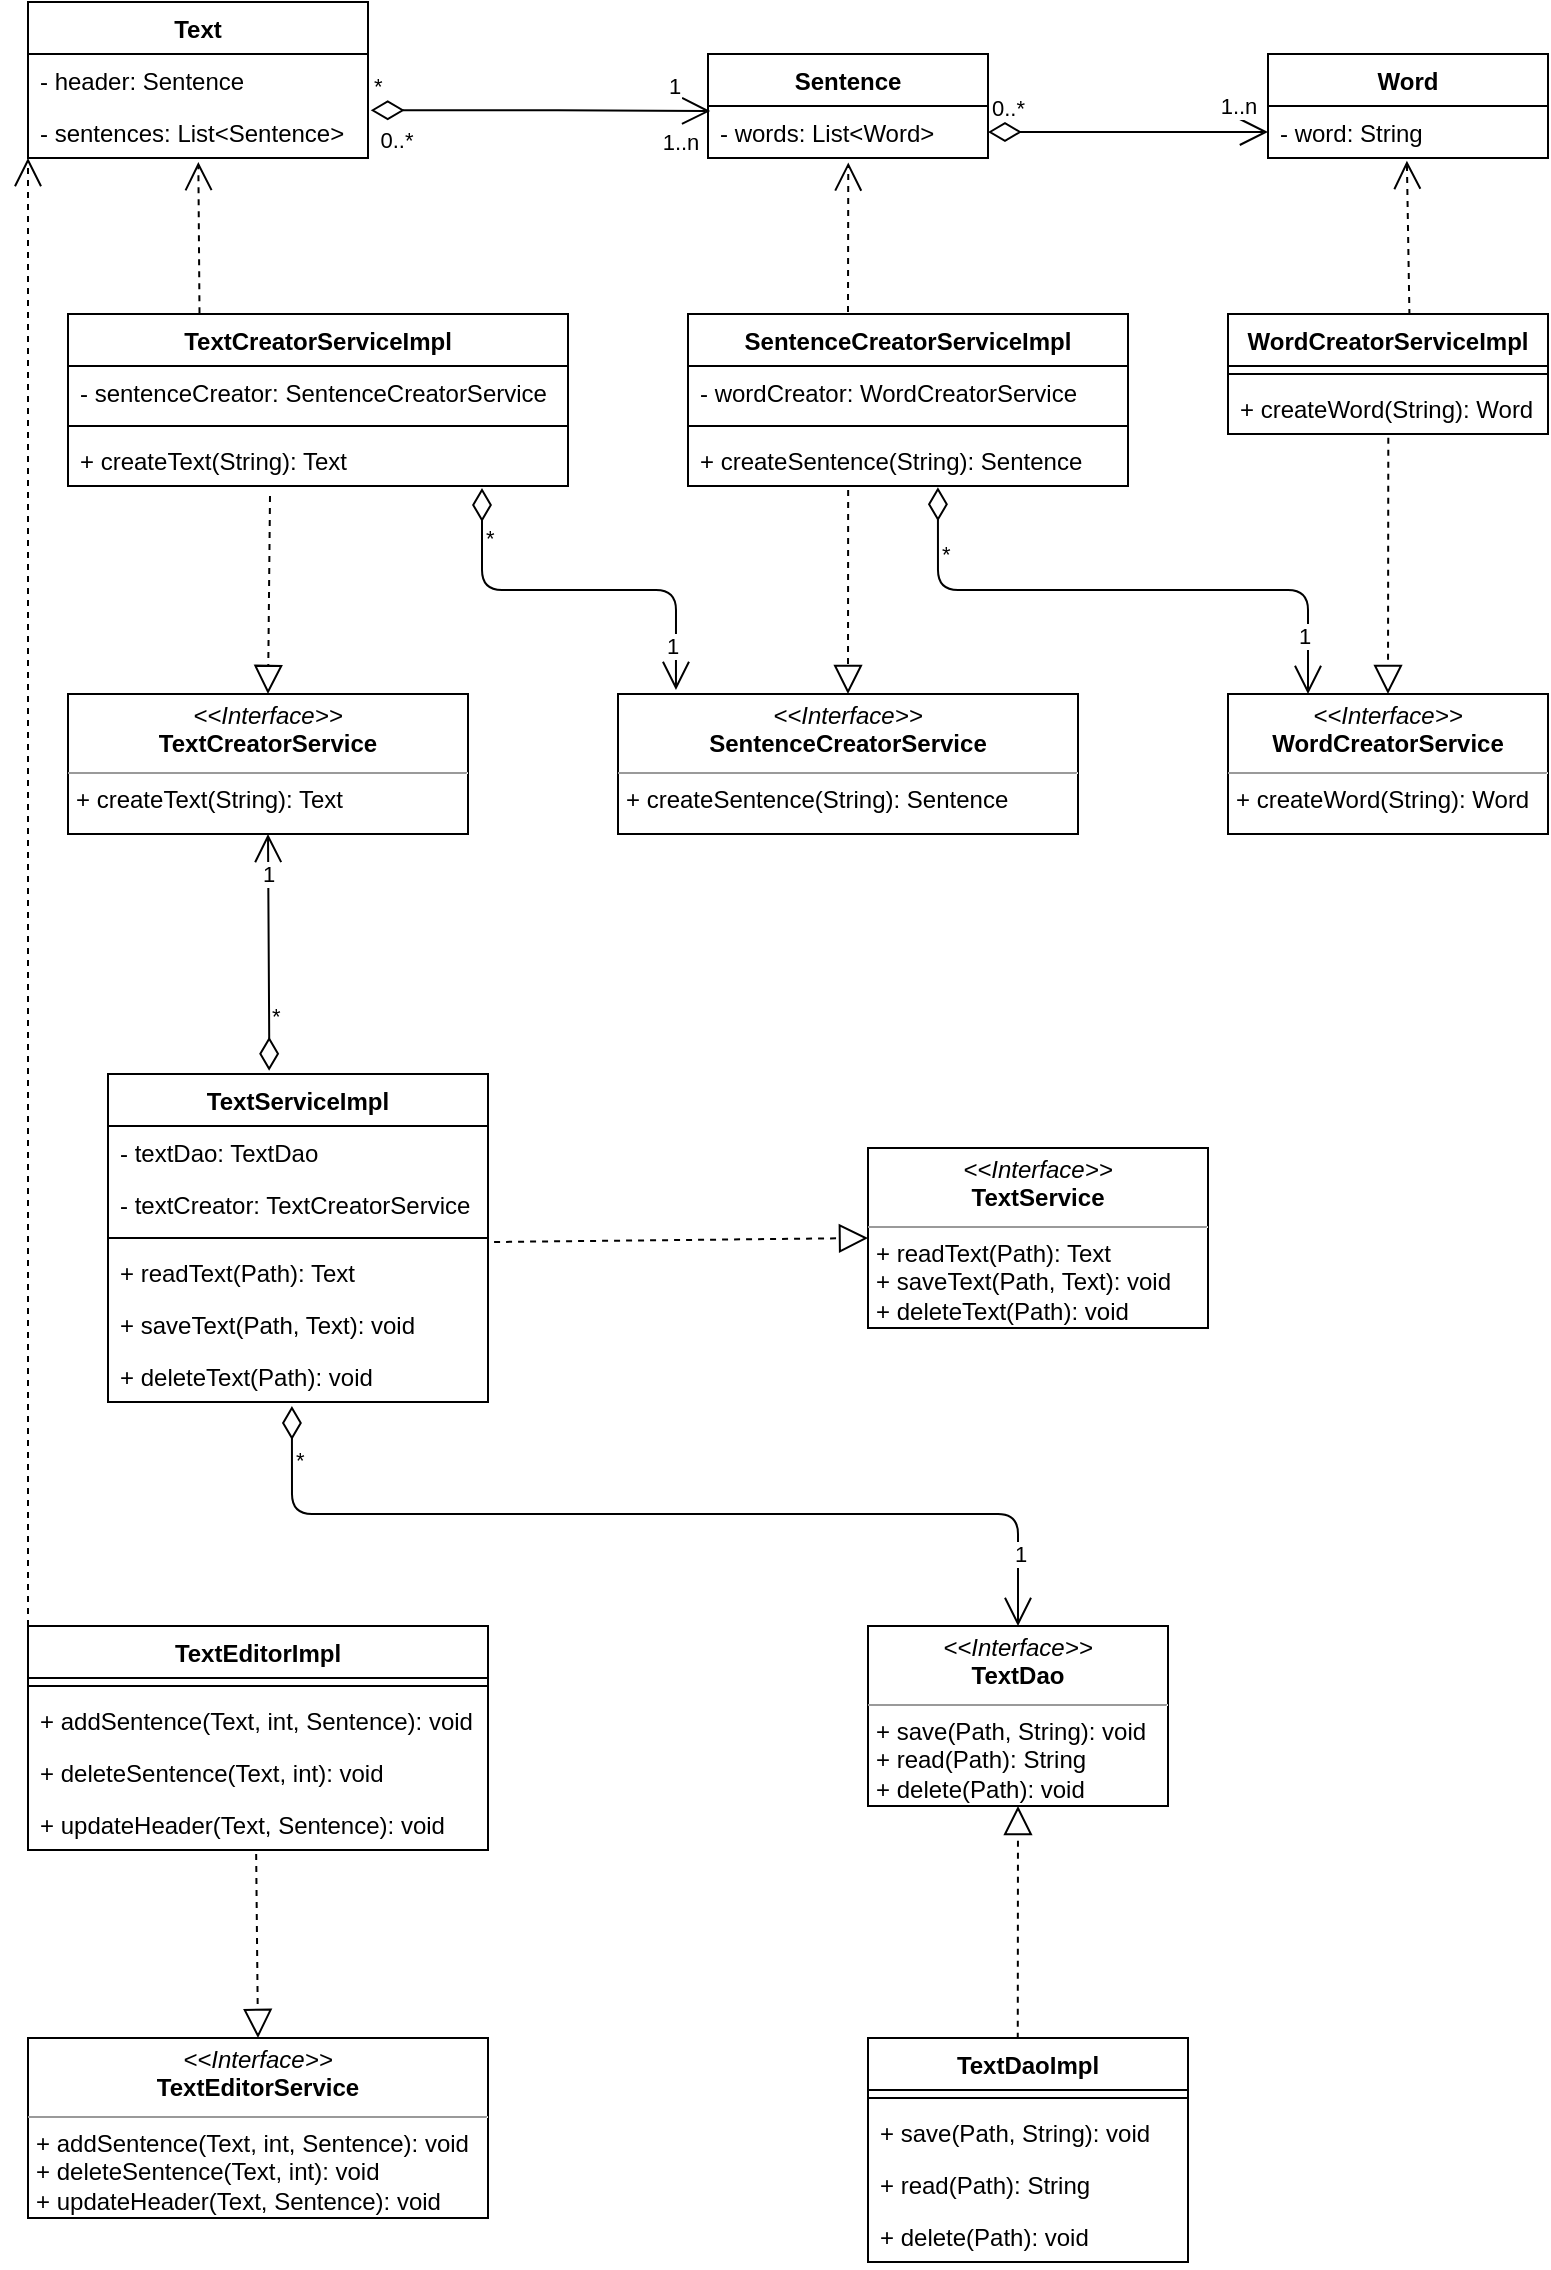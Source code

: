 <mxfile version="14.9.8" type="device"><diagram id="XmlYcc0T2OMLsXn3ClZS" name="Page-1"><mxGraphModel dx="1673" dy="896" grid="1" gridSize="10" guides="1" tooltips="1" connect="1" arrows="1" fold="1" page="1" pageScale="1" pageWidth="827" pageHeight="1169" math="0" shadow="0"><root><mxCell id="0"/><mxCell id="1" parent="0"/><mxCell id="2MzSr-ncCzevh5PWiBdQ-5" value="Word" style="swimlane;fontStyle=1;childLayout=stackLayout;horizontal=1;startSize=26;fillColor=none;horizontalStack=0;resizeParent=1;resizeParentMax=0;resizeLast=0;collapsible=1;marginBottom=0;" parent="1" vertex="1"><mxGeometry x="660" y="40" width="140" height="52" as="geometry"><mxRectangle x="630" y="110" width="60" height="26" as="alternateBounds"/></mxGeometry></mxCell><mxCell id="2MzSr-ncCzevh5PWiBdQ-6" value="- word: String" style="text;strokeColor=none;fillColor=none;align=left;verticalAlign=top;spacingLeft=4;spacingRight=4;overflow=hidden;rotatable=0;points=[[0,0.5],[1,0.5]];portConstraint=eastwest;" parent="2MzSr-ncCzevh5PWiBdQ-5" vertex="1"><mxGeometry y="26" width="140" height="26" as="geometry"/></mxCell><mxCell id="2MzSr-ncCzevh5PWiBdQ-13" value="Sentence" style="swimlane;fontStyle=1;childLayout=stackLayout;horizontal=1;startSize=26;horizontalStack=0;resizeParent=1;resizeParentMax=0;resizeLast=0;collapsible=1;marginBottom=0;fillColor=none;" parent="1" vertex="1"><mxGeometry x="380" y="40" width="140" height="52" as="geometry"/></mxCell><mxCell id="2MzSr-ncCzevh5PWiBdQ-14" value="- words: List&lt;Word&gt;" style="text;strokeColor=none;fillColor=none;align=left;verticalAlign=top;spacingLeft=4;spacingRight=4;overflow=hidden;rotatable=0;points=[[0,0.5],[1,0.5]];portConstraint=eastwest;" parent="2MzSr-ncCzevh5PWiBdQ-13" vertex="1"><mxGeometry y="26" width="140" height="26" as="geometry"/></mxCell><mxCell id="2MzSr-ncCzevh5PWiBdQ-19" value="0..*" style="endArrow=open;html=1;endSize=12;startArrow=diamondThin;startSize=14;startFill=0;edgeStyle=orthogonalEdgeStyle;align=left;verticalAlign=bottom;exitX=1;exitY=0.5;exitDx=0;exitDy=0;entryX=0;entryY=0.5;entryDx=0;entryDy=0;" parent="1" source="2MzSr-ncCzevh5PWiBdQ-14" target="2MzSr-ncCzevh5PWiBdQ-6" edge="1"><mxGeometry x="-1" y="3" relative="1" as="geometry"><mxPoint x="330" y="290" as="sourcePoint"/><mxPoint x="490" y="290" as="targetPoint"/></mxGeometry></mxCell><mxCell id="2MzSr-ncCzevh5PWiBdQ-22" value="1..n" style="edgeLabel;html=1;align=center;verticalAlign=middle;resizable=0;points=[];" parent="2MzSr-ncCzevh5PWiBdQ-19" vertex="1" connectable="0"><mxGeometry x="0.844" y="4" relative="1" as="geometry"><mxPoint x="-4" y="-9" as="offset"/></mxGeometry></mxCell><mxCell id="2MzSr-ncCzevh5PWiBdQ-24" value="Text" style="swimlane;fontStyle=1;childLayout=stackLayout;horizontal=1;startSize=26;fillColor=none;horizontalStack=0;resizeParent=1;resizeParentMax=0;resizeLast=0;collapsible=1;marginBottom=0;direction=east;" parent="1" vertex="1"><mxGeometry x="40" y="14" width="170" height="78" as="geometry"/></mxCell><mxCell id="2MzSr-ncCzevh5PWiBdQ-26" value="- header: Sentence" style="text;strokeColor=none;fillColor=none;align=left;verticalAlign=top;spacingLeft=4;spacingRight=4;overflow=hidden;rotatable=0;points=[[0,0.5],[1,0.5]];portConstraint=eastwest;" parent="2MzSr-ncCzevh5PWiBdQ-24" vertex="1"><mxGeometry y="26" width="170" height="26" as="geometry"/></mxCell><mxCell id="2MzSr-ncCzevh5PWiBdQ-25" value="- sentences: List&lt;Sentence&gt;" style="text;strokeColor=none;fillColor=none;align=left;verticalAlign=top;spacingLeft=4;spacingRight=4;overflow=hidden;rotatable=0;points=[[0,0.5],[1,0.5]];portConstraint=eastwest;" parent="2MzSr-ncCzevh5PWiBdQ-24" vertex="1"><mxGeometry y="52" width="170" height="26" as="geometry"/></mxCell><mxCell id="2MzSr-ncCzevh5PWiBdQ-30" value="*" style="endArrow=open;html=1;endSize=12;startArrow=diamondThin;startSize=14;startFill=0;edgeStyle=orthogonalEdgeStyle;align=left;verticalAlign=bottom;entryX=0.008;entryY=0.098;entryDx=0;entryDy=0;exitX=1.008;exitY=1.082;exitDx=0;exitDy=0;exitPerimeter=0;entryPerimeter=0;" parent="1" source="2MzSr-ncCzevh5PWiBdQ-26" target="2MzSr-ncCzevh5PWiBdQ-14" edge="1"><mxGeometry x="-1" y="3" relative="1" as="geometry"><mxPoint x="250" y="120" as="sourcePoint"/><mxPoint x="370" y="135.66" as="targetPoint"/><Array as="points"/></mxGeometry></mxCell><mxCell id="PJV2fAXjZqgvnA70we2X-1" value="1" style="edgeLabel;html=1;align=center;verticalAlign=middle;resizable=0;points=[];" parent="2MzSr-ncCzevh5PWiBdQ-30" vertex="1" connectable="0"><mxGeometry x="0.787" y="4" relative="1" as="geometry"><mxPoint y="-9" as="offset"/></mxGeometry></mxCell><mxCell id="PJV2fAXjZqgvnA70we2X-6" value="0..*" style="edgeLabel;html=1;align=center;verticalAlign=middle;resizable=0;points=[];" parent="2MzSr-ncCzevh5PWiBdQ-30" vertex="1" connectable="0"><mxGeometry x="-0.856" y="-2" relative="1" as="geometry"><mxPoint y="13" as="offset"/></mxGeometry></mxCell><mxCell id="PJV2fAXjZqgvnA70we2X-7" value="1..n" style="edgeLabel;html=1;align=center;verticalAlign=middle;resizable=0;points=[];" parent="2MzSr-ncCzevh5PWiBdQ-30" vertex="1" connectable="0"><mxGeometry x="0.822" y="-7" relative="1" as="geometry"><mxPoint y="8" as="offset"/></mxGeometry></mxCell><mxCell id="PJV2fAXjZqgvnA70we2X-22" value="&lt;p style=&quot;margin: 0px ; margin-top: 4px ; text-align: center&quot;&gt;&lt;i&gt;&amp;lt;&amp;lt;Interface&amp;gt;&amp;gt;&lt;/i&gt;&lt;br&gt;&lt;b&gt;TextService&lt;/b&gt;&lt;/p&gt;&lt;hr size=&quot;1&quot;&gt;&lt;p style=&quot;margin: 0px ; margin-left: 4px&quot;&gt;+ readText(Path): Text&lt;br&gt;+ saveText(Path, Text): void&lt;/p&gt;&lt;p style=&quot;margin: 0px ; margin-left: 4px&quot;&gt;+ deleteText(Path): void&lt;/p&gt;" style="verticalAlign=top;align=left;overflow=fill;fontSize=12;fontFamily=Helvetica;html=1;" parent="1" vertex="1"><mxGeometry x="460" y="587" width="170" height="90" as="geometry"/></mxCell><mxCell id="PJV2fAXjZqgvnA70we2X-24" value="&lt;p style=&quot;margin: 0px ; margin-top: 4px ; text-align: center&quot;&gt;&lt;i&gt;&amp;lt;&amp;lt;Interface&amp;gt;&amp;gt;&lt;/i&gt;&lt;br&gt;&lt;b&gt;TextEditorService&lt;/b&gt;&lt;/p&gt;&lt;hr size=&quot;1&quot;&gt;&lt;p style=&quot;margin: 0px ; margin-left: 4px&quot;&gt;&lt;span&gt;+&amp;nbsp;&lt;/span&gt;addSentence&lt;span&gt;(Text, int, Sentence): void&lt;/span&gt;&lt;/p&gt;&lt;p style=&quot;margin: 0px ; margin-left: 4px&quot;&gt;+ deleteSentence(Text, int): void&lt;/p&gt;&lt;p style=&quot;margin: 0px ; margin-left: 4px&quot;&gt;+ updateHeader(Text, Sentence): void&lt;/p&gt;" style="verticalAlign=top;align=left;overflow=fill;fontSize=12;fontFamily=Helvetica;html=1;" parent="1" vertex="1"><mxGeometry x="40" y="1032" width="230" height="90" as="geometry"/></mxCell><mxCell id="PJV2fAXjZqgvnA70we2X-26" value="&lt;p style=&quot;margin: 0px ; margin-top: 4px ; text-align: center&quot;&gt;&lt;i&gt;&amp;lt;&amp;lt;Interface&amp;gt;&amp;gt;&lt;/i&gt;&lt;br&gt;&lt;b&gt;TextCreatorService&lt;/b&gt;&lt;/p&gt;&lt;hr size=&quot;1&quot;&gt;&lt;p style=&quot;margin: 0px ; margin-left: 4px&quot;&gt;+ createText(String): Text&lt;/p&gt;" style="verticalAlign=top;align=left;overflow=fill;fontSize=12;fontFamily=Helvetica;html=1;" parent="1" vertex="1"><mxGeometry x="60" y="360" width="200" height="70" as="geometry"/></mxCell><mxCell id="PJV2fAXjZqgvnA70we2X-27" value="&lt;p style=&quot;margin: 0px ; margin-top: 4px ; text-align: center&quot;&gt;&lt;i&gt;&amp;lt;&amp;lt;Interface&amp;gt;&amp;gt;&lt;/i&gt;&lt;br&gt;&lt;b&gt;WordCreatorService&lt;/b&gt;&lt;/p&gt;&lt;hr size=&quot;1&quot;&gt;&lt;p style=&quot;margin: 0px ; margin-left: 4px&quot;&gt;+ createWord(String): Word&lt;/p&gt;" style="verticalAlign=top;align=left;overflow=fill;fontSize=12;fontFamily=Helvetica;html=1;" parent="1" vertex="1"><mxGeometry x="640" y="360" width="160" height="70" as="geometry"/></mxCell><mxCell id="PJV2fAXjZqgvnA70we2X-28" value="&lt;p style=&quot;margin: 0px ; margin-top: 4px ; text-align: center&quot;&gt;&lt;i&gt;&amp;lt;&amp;lt;Interface&amp;gt;&amp;gt;&lt;/i&gt;&lt;br&gt;&lt;b&gt;SentenceCreatorService&lt;/b&gt;&lt;/p&gt;&lt;hr size=&quot;1&quot;&gt;&lt;p style=&quot;margin: 0px ; margin-left: 4px&quot;&gt;+ createSentence(String): Sentence&lt;/p&gt;" style="verticalAlign=top;align=left;overflow=fill;fontSize=12;fontFamily=Helvetica;html=1;" parent="1" vertex="1"><mxGeometry x="335" y="360" width="230" height="70" as="geometry"/></mxCell><mxCell id="PJV2fAXjZqgvnA70we2X-29" value="&lt;p style=&quot;margin: 0px ; margin-top: 4px ; text-align: center&quot;&gt;&lt;i&gt;&amp;lt;&amp;lt;Interface&amp;gt;&amp;gt;&lt;/i&gt;&lt;br&gt;&lt;b&gt;TextDao&lt;/b&gt;&lt;/p&gt;&lt;hr size=&quot;1&quot;&gt;&lt;p style=&quot;margin: 0px ; margin-left: 4px&quot;&gt;+ save(Path, String): void&lt;/p&gt;&lt;p style=&quot;margin: 0px ; margin-left: 4px&quot;&gt;+ read(Path): String&lt;/p&gt;&lt;p style=&quot;margin: 0px ; margin-left: 4px&quot;&gt;+ delete(Path): void&lt;/p&gt;" style="verticalAlign=top;align=left;overflow=fill;fontSize=12;fontFamily=Helvetica;html=1;" parent="1" vertex="1"><mxGeometry x="460" y="826" width="150" height="90" as="geometry"/></mxCell><mxCell id="PJV2fAXjZqgvnA70we2X-31" value="TextServiceImpl" style="swimlane;fontStyle=1;align=center;verticalAlign=top;childLayout=stackLayout;horizontal=1;startSize=26;horizontalStack=0;resizeParent=1;resizeParentMax=0;resizeLast=0;collapsible=1;marginBottom=0;" parent="1" vertex="1"><mxGeometry x="80" y="550" width="190" height="164" as="geometry"><mxRectangle x="65" y="290" width="120" height="26" as="alternateBounds"/></mxGeometry></mxCell><mxCell id="C5pTfk9kuovHdYmmVSfc-7" value="- textDao: TextDao" style="text;strokeColor=none;fillColor=none;align=left;verticalAlign=top;spacingLeft=4;spacingRight=4;overflow=hidden;rotatable=0;points=[[0,0.5],[1,0.5]];portConstraint=eastwest;" vertex="1" parent="PJV2fAXjZqgvnA70we2X-31"><mxGeometry y="26" width="190" height="26" as="geometry"/></mxCell><mxCell id="C5pTfk9kuovHdYmmVSfc-22" value="- textCreator: TextCreatorService" style="text;strokeColor=none;fillColor=none;align=left;verticalAlign=top;spacingLeft=4;spacingRight=4;overflow=hidden;rotatable=0;points=[[0,0.5],[1,0.5]];portConstraint=eastwest;" vertex="1" parent="PJV2fAXjZqgvnA70we2X-31"><mxGeometry y="52" width="190" height="26" as="geometry"/></mxCell><mxCell id="PJV2fAXjZqgvnA70we2X-33" value="" style="line;strokeWidth=1;fillColor=none;align=left;verticalAlign=middle;spacingTop=-1;spacingLeft=3;spacingRight=3;rotatable=0;labelPosition=right;points=[];portConstraint=eastwest;" parent="PJV2fAXjZqgvnA70we2X-31" vertex="1"><mxGeometry y="78" width="190" height="8" as="geometry"/></mxCell><mxCell id="PJV2fAXjZqgvnA70we2X-34" value="+ readText(Path): Text" style="text;strokeColor=none;fillColor=none;align=left;verticalAlign=top;spacingLeft=4;spacingRight=4;overflow=hidden;rotatable=0;points=[[0,0.5],[1,0.5]];portConstraint=eastwest;" parent="PJV2fAXjZqgvnA70we2X-31" vertex="1"><mxGeometry y="86" width="190" height="26" as="geometry"/></mxCell><mxCell id="PJV2fAXjZqgvnA70we2X-38" value="+ saveText(Path, Text): void" style="text;strokeColor=none;fillColor=none;align=left;verticalAlign=top;spacingLeft=4;spacingRight=4;overflow=hidden;rotatable=0;points=[[0,0.5],[1,0.5]];portConstraint=eastwest;" parent="PJV2fAXjZqgvnA70we2X-31" vertex="1"><mxGeometry y="112" width="190" height="26" as="geometry"/></mxCell><mxCell id="PJV2fAXjZqgvnA70we2X-43" value="+ deleteText(Path): void" style="text;strokeColor=none;fillColor=none;align=left;verticalAlign=top;spacingLeft=4;spacingRight=4;overflow=hidden;rotatable=0;points=[[0,0.5],[1,0.5]];portConstraint=eastwest;" parent="PJV2fAXjZqgvnA70we2X-31" vertex="1"><mxGeometry y="138" width="190" height="26" as="geometry"/></mxCell><mxCell id="PJV2fAXjZqgvnA70we2X-37" value="" style="endArrow=block;dashed=1;endFill=0;endSize=12;html=1;exitX=1.016;exitY=1.231;exitDx=0;exitDy=0;entryX=0;entryY=0.5;entryDx=0;entryDy=0;exitPerimeter=0;" parent="1" source="C5pTfk9kuovHdYmmVSfc-22" target="PJV2fAXjZqgvnA70we2X-22" edge="1"><mxGeometry width="160" relative="1" as="geometry"><mxPoint x="290" y="270" as="sourcePoint"/><mxPoint x="450" y="270" as="targetPoint"/></mxGeometry></mxCell><mxCell id="PJV2fAXjZqgvnA70we2X-45" value="TextEditorImpl" style="swimlane;fontStyle=1;align=center;verticalAlign=top;childLayout=stackLayout;horizontal=1;startSize=26;horizontalStack=0;resizeParent=1;resizeParentMax=0;resizeLast=0;collapsible=1;marginBottom=0;" parent="1" vertex="1"><mxGeometry x="40" y="826" width="230" height="112" as="geometry"><mxRectangle x="65" y="290" width="120" height="26" as="alternateBounds"/></mxGeometry></mxCell><mxCell id="PJV2fAXjZqgvnA70we2X-46" value="" style="line;strokeWidth=1;fillColor=none;align=left;verticalAlign=middle;spacingTop=-1;spacingLeft=3;spacingRight=3;rotatable=0;labelPosition=right;points=[];portConstraint=eastwest;" parent="PJV2fAXjZqgvnA70we2X-45" vertex="1"><mxGeometry y="26" width="230" height="8" as="geometry"/></mxCell><mxCell id="PJV2fAXjZqgvnA70we2X-47" value="+ addSentence(Text, int, Sentence): void" style="text;strokeColor=none;fillColor=none;align=left;verticalAlign=top;spacingLeft=4;spacingRight=4;overflow=hidden;rotatable=0;points=[[0,0.5],[1,0.5]];portConstraint=eastwest;" parent="PJV2fAXjZqgvnA70we2X-45" vertex="1"><mxGeometry y="34" width="230" height="26" as="geometry"/></mxCell><mxCell id="PJV2fAXjZqgvnA70we2X-48" value="+ deleteSentence(Text, int): void" style="text;strokeColor=none;fillColor=none;align=left;verticalAlign=top;spacingLeft=4;spacingRight=4;overflow=hidden;rotatable=0;points=[[0,0.5],[1,0.5]];portConstraint=eastwest;" parent="PJV2fAXjZqgvnA70we2X-45" vertex="1"><mxGeometry y="60" width="230" height="26" as="geometry"/></mxCell><mxCell id="PJV2fAXjZqgvnA70we2X-49" value="+ updateHeader(Text, Sentence): void" style="text;strokeColor=none;fillColor=none;align=left;verticalAlign=top;spacingLeft=4;spacingRight=4;overflow=hidden;rotatable=0;points=[[0,0.5],[1,0.5]];portConstraint=eastwest;" parent="PJV2fAXjZqgvnA70we2X-45" vertex="1"><mxGeometry y="86" width="230" height="26" as="geometry"/></mxCell><mxCell id="PJV2fAXjZqgvnA70we2X-50" value="" style="endArrow=block;dashed=1;endFill=0;endSize=12;html=1;entryX=0.5;entryY=0;entryDx=0;entryDy=0;exitX=0.496;exitY=1.077;exitDx=0;exitDy=0;exitPerimeter=0;" parent="1" source="PJV2fAXjZqgvnA70we2X-49" target="PJV2fAXjZqgvnA70we2X-24" edge="1"><mxGeometry width="160" relative="1" as="geometry"><mxPoint x="540" y="140" as="sourcePoint"/><mxPoint x="340" y="250.0" as="targetPoint"/></mxGeometry></mxCell><mxCell id="PJV2fAXjZqgvnA70we2X-51" value="TextDaoImpl" style="swimlane;fontStyle=1;align=center;verticalAlign=top;childLayout=stackLayout;horizontal=1;startSize=26;horizontalStack=0;resizeParent=1;resizeParentMax=0;resizeLast=0;collapsible=1;marginBottom=0;" parent="1" vertex="1"><mxGeometry x="460" y="1032" width="160" height="112" as="geometry"><mxRectangle x="65" y="290" width="120" height="26" as="alternateBounds"/></mxGeometry></mxCell><mxCell id="PJV2fAXjZqgvnA70we2X-52" value="" style="line;strokeWidth=1;fillColor=none;align=left;verticalAlign=middle;spacingTop=-1;spacingLeft=3;spacingRight=3;rotatable=0;labelPosition=right;points=[];portConstraint=eastwest;" parent="PJV2fAXjZqgvnA70we2X-51" vertex="1"><mxGeometry y="26" width="160" height="8" as="geometry"/></mxCell><mxCell id="PJV2fAXjZqgvnA70we2X-53" value="+ save(Path, String): void" style="text;strokeColor=none;fillColor=none;align=left;verticalAlign=top;spacingLeft=4;spacingRight=4;overflow=hidden;rotatable=0;points=[[0,0.5],[1,0.5]];portConstraint=eastwest;" parent="PJV2fAXjZqgvnA70we2X-51" vertex="1"><mxGeometry y="34" width="160" height="26" as="geometry"/></mxCell><mxCell id="PJV2fAXjZqgvnA70we2X-54" value="+ read(Path): String" style="text;strokeColor=none;fillColor=none;align=left;verticalAlign=top;spacingLeft=4;spacingRight=4;overflow=hidden;rotatable=0;points=[[0,0.5],[1,0.5]];portConstraint=eastwest;" parent="PJV2fAXjZqgvnA70we2X-51" vertex="1"><mxGeometry y="60" width="160" height="26" as="geometry"/></mxCell><mxCell id="PJV2fAXjZqgvnA70we2X-55" value="+ delete(Path): void" style="text;strokeColor=none;fillColor=none;align=left;verticalAlign=top;spacingLeft=4;spacingRight=4;overflow=hidden;rotatable=0;points=[[0,0.5],[1,0.5]];portConstraint=eastwest;" parent="PJV2fAXjZqgvnA70we2X-51" vertex="1"><mxGeometry y="86" width="160" height="26" as="geometry"/></mxCell><mxCell id="PJV2fAXjZqgvnA70we2X-56" value="" style="endArrow=block;dashed=1;endFill=0;endSize=12;html=1;entryX=0.5;entryY=1;entryDx=0;entryDy=0;exitX=0.468;exitY=0.003;exitDx=0;exitDy=0;exitPerimeter=0;" parent="1" source="PJV2fAXjZqgvnA70we2X-51" target="PJV2fAXjZqgvnA70we2X-29" edge="1"><mxGeometry width="160" relative="1" as="geometry"><mxPoint x="535" y="1030" as="sourcePoint"/><mxPoint x="240" y="430.0" as="targetPoint"/></mxGeometry></mxCell><mxCell id="PJV2fAXjZqgvnA70we2X-57" value="WordCreatorServiceImpl" style="swimlane;fontStyle=1;align=center;verticalAlign=top;childLayout=stackLayout;horizontal=1;startSize=26;horizontalStack=0;resizeParent=1;resizeParentMax=0;resizeLast=0;collapsible=1;marginBottom=0;" parent="1" vertex="1"><mxGeometry x="640" y="170" width="160" height="60" as="geometry"><mxRectangle x="65" y="290" width="120" height="26" as="alternateBounds"/></mxGeometry></mxCell><mxCell id="PJV2fAXjZqgvnA70we2X-58" value="" style="line;strokeWidth=1;fillColor=none;align=left;verticalAlign=middle;spacingTop=-1;spacingLeft=3;spacingRight=3;rotatable=0;labelPosition=right;points=[];portConstraint=eastwest;" parent="PJV2fAXjZqgvnA70we2X-57" vertex="1"><mxGeometry y="26" width="160" height="8" as="geometry"/></mxCell><mxCell id="PJV2fAXjZqgvnA70we2X-59" value="+ createWord(String): Word" style="text;strokeColor=none;fillColor=none;align=left;verticalAlign=top;spacingLeft=4;spacingRight=4;overflow=hidden;rotatable=0;points=[[0,0.5],[1,0.5]];portConstraint=eastwest;" parent="PJV2fAXjZqgvnA70we2X-57" vertex="1"><mxGeometry y="34" width="160" height="26" as="geometry"/></mxCell><mxCell id="PJV2fAXjZqgvnA70we2X-62" value="TextCreatorServiceImpl" style="swimlane;fontStyle=1;align=center;verticalAlign=top;childLayout=stackLayout;horizontal=1;startSize=26;horizontalStack=0;resizeParent=1;resizeParentMax=0;resizeLast=0;collapsible=1;marginBottom=0;" parent="1" vertex="1"><mxGeometry x="60" y="170" width="250" height="86" as="geometry"><mxRectangle x="65" y="290" width="120" height="26" as="alternateBounds"/></mxGeometry></mxCell><mxCell id="C5pTfk9kuovHdYmmVSfc-16" value="- sentenceCreator: SentenceCreatorService&#10; " style="text;strokeColor=none;fillColor=none;align=left;verticalAlign=top;spacingLeft=4;spacingRight=4;overflow=hidden;rotatable=0;points=[[0,0.5],[1,0.5]];portConstraint=eastwest;" vertex="1" parent="PJV2fAXjZqgvnA70we2X-62"><mxGeometry y="26" width="250" height="26" as="geometry"/></mxCell><mxCell id="PJV2fAXjZqgvnA70we2X-63" value="" style="line;strokeWidth=1;fillColor=none;align=left;verticalAlign=middle;spacingTop=-1;spacingLeft=3;spacingRight=3;rotatable=0;labelPosition=right;points=[];portConstraint=eastwest;" parent="PJV2fAXjZqgvnA70we2X-62" vertex="1"><mxGeometry y="52" width="250" height="8" as="geometry"/></mxCell><mxCell id="PJV2fAXjZqgvnA70we2X-64" value="+ createText(String): Text" style="text;strokeColor=none;fillColor=none;align=left;verticalAlign=top;spacingLeft=4;spacingRight=4;overflow=hidden;rotatable=0;points=[[0,0.5],[1,0.5]];portConstraint=eastwest;" parent="PJV2fAXjZqgvnA70we2X-62" vertex="1"><mxGeometry y="60" width="250" height="26" as="geometry"/></mxCell><mxCell id="PJV2fAXjZqgvnA70we2X-65" value="SentenceCreatorServiceImpl" style="swimlane;fontStyle=1;align=center;verticalAlign=top;childLayout=stackLayout;horizontal=1;startSize=26;horizontalStack=0;resizeParent=1;resizeParentMax=0;resizeLast=0;collapsible=1;marginBottom=0;" parent="1" vertex="1"><mxGeometry x="370" y="170" width="220" height="86" as="geometry"><mxRectangle x="65" y="290" width="120" height="26" as="alternateBounds"/></mxGeometry></mxCell><mxCell id="C5pTfk9kuovHdYmmVSfc-19" value="- wordCreator: WordCreatorService&#10; " style="text;strokeColor=none;fillColor=none;align=left;verticalAlign=top;spacingLeft=4;spacingRight=4;overflow=hidden;rotatable=0;points=[[0,0.5],[1,0.5]];portConstraint=eastwest;" vertex="1" parent="PJV2fAXjZqgvnA70we2X-65"><mxGeometry y="26" width="220" height="26" as="geometry"/></mxCell><mxCell id="PJV2fAXjZqgvnA70we2X-66" value="" style="line;strokeWidth=1;fillColor=none;align=left;verticalAlign=middle;spacingTop=-1;spacingLeft=3;spacingRight=3;rotatable=0;labelPosition=right;points=[];portConstraint=eastwest;" parent="PJV2fAXjZqgvnA70we2X-65" vertex="1"><mxGeometry y="52" width="220" height="8" as="geometry"/></mxCell><mxCell id="PJV2fAXjZqgvnA70we2X-67" value="+ createSentence(String): Sentence" style="text;strokeColor=none;fillColor=none;align=left;verticalAlign=top;spacingLeft=4;spacingRight=4;overflow=hidden;rotatable=0;points=[[0,0.5],[1,0.5]];portConstraint=eastwest;" parent="PJV2fAXjZqgvnA70we2X-65" vertex="1"><mxGeometry y="60" width="220" height="26" as="geometry"/></mxCell><mxCell id="PJV2fAXjZqgvnA70we2X-68" value="" style="endArrow=block;dashed=1;endFill=0;endSize=12;html=1;entryX=0.5;entryY=0;entryDx=0;entryDy=0;exitX=0.364;exitY=1.077;exitDx=0;exitDy=0;exitPerimeter=0;" parent="1" source="PJV2fAXjZqgvnA70we2X-67" target="PJV2fAXjZqgvnA70we2X-28" edge="1"><mxGeometry width="160" relative="1" as="geometry"><mxPoint x="340" y="710" as="sourcePoint"/><mxPoint x="250" y="533" as="targetPoint"/></mxGeometry></mxCell><mxCell id="PJV2fAXjZqgvnA70we2X-69" value="" style="endArrow=block;dashed=1;endFill=0;endSize=12;html=1;exitX=0.404;exitY=1.192;exitDx=0;exitDy=0;entryX=0.5;entryY=0;entryDx=0;entryDy=0;entryPerimeter=0;exitPerimeter=0;" parent="1" source="PJV2fAXjZqgvnA70we2X-64" target="PJV2fAXjZqgvnA70we2X-26" edge="1"><mxGeometry width="160" relative="1" as="geometry"><mxPoint x="525" y="780" as="sourcePoint"/><mxPoint x="550" y="730" as="targetPoint"/></mxGeometry></mxCell><mxCell id="PJV2fAXjZqgvnA70we2X-70" value="" style="endArrow=block;dashed=1;endFill=0;endSize=12;html=1;exitX=0.501;exitY=1.071;exitDx=0;exitDy=0;exitPerimeter=0;entryX=0.5;entryY=0;entryDx=0;entryDy=0;" parent="1" source="PJV2fAXjZqgvnA70we2X-59" target="PJV2fAXjZqgvnA70we2X-27" edge="1"><mxGeometry width="160" relative="1" as="geometry"><mxPoint x="240" y="860" as="sourcePoint"/><mxPoint x="750" y="320" as="targetPoint"/></mxGeometry></mxCell><mxCell id="PJV2fAXjZqgvnA70we2X-71" value="" style="endArrow=open;endSize=12;dashed=1;html=1;exitX=0;exitY=0;exitDx=0;exitDy=0;entryX=0;entryY=1;entryDx=0;entryDy=0;entryPerimeter=0;" parent="1" source="PJV2fAXjZqgvnA70we2X-45" target="2MzSr-ncCzevh5PWiBdQ-25" edge="1"><mxGeometry width="160" relative="1" as="geometry"><mxPoint x="300" y="100" as="sourcePoint"/><mxPoint x="460" y="100" as="targetPoint"/><Array as="points"><mxPoint x="40" y="720"/></Array></mxGeometry></mxCell><mxCell id="PJV2fAXjZqgvnA70we2X-73" value="" style="endArrow=open;endSize=12;dashed=1;html=1;exitX=0.263;exitY=-0.004;exitDx=0;exitDy=0;entryX=0.501;entryY=1.077;entryDx=0;entryDy=0;entryPerimeter=0;exitPerimeter=0;" parent="1" source="PJV2fAXjZqgvnA70we2X-62" target="2MzSr-ncCzevh5PWiBdQ-25" edge="1"><mxGeometry width="160" relative="1" as="geometry"><mxPoint x="300" y="870" as="sourcePoint"/><mxPoint x="400" y="640" as="targetPoint"/></mxGeometry></mxCell><mxCell id="PJV2fAXjZqgvnA70we2X-74" value="" style="endArrow=open;endSize=12;dashed=1;html=1;exitX=0.567;exitY=0.009;exitDx=0;exitDy=0;entryX=0.496;entryY=1.054;entryDx=0;entryDy=0;entryPerimeter=0;exitPerimeter=0;" parent="1" source="PJV2fAXjZqgvnA70we2X-57" target="2MzSr-ncCzevh5PWiBdQ-6" edge="1"><mxGeometry width="160" relative="1" as="geometry"><mxPoint x="524.91" y="874.134" as="sourcePoint"/><mxPoint x="100.0" y="130.002" as="targetPoint"/></mxGeometry></mxCell><mxCell id="PJV2fAXjZqgvnA70we2X-75" value="" style="endArrow=open;endSize=12;dashed=1;html=1;entryX=0.501;entryY=1.085;entryDx=0;entryDy=0;entryPerimeter=0;" parent="1" target="2MzSr-ncCzevh5PWiBdQ-14" edge="1"><mxGeometry width="160" relative="1" as="geometry"><mxPoint x="450" y="169" as="sourcePoint"/><mxPoint x="640.1" y="130.002" as="targetPoint"/></mxGeometry></mxCell><mxCell id="C5pTfk9kuovHdYmmVSfc-9" value="*" style="endArrow=open;html=1;endSize=12;startArrow=diamondThin;startSize=14;startFill=0;edgeStyle=orthogonalEdgeStyle;align=left;verticalAlign=bottom;exitX=0.484;exitY=1.077;exitDx=0;exitDy=0;exitPerimeter=0;entryX=0.5;entryY=0;entryDx=0;entryDy=0;" edge="1" parent="1" source="PJV2fAXjZqgvnA70we2X-43" target="PJV2fAXjZqgvnA70we2X-29"><mxGeometry x="-0.848" relative="1" as="geometry"><mxPoint x="650" y="740" as="sourcePoint"/><mxPoint x="470" y="790" as="targetPoint"/><Array as="points"><mxPoint x="172" y="770"/><mxPoint x="535" y="770"/></Array><mxPoint as="offset"/></mxGeometry></mxCell><mxCell id="C5pTfk9kuovHdYmmVSfc-15" value="1" style="edgeLabel;html=1;align=center;verticalAlign=middle;resizable=0;points=[];" vertex="1" connectable="0" parent="C5pTfk9kuovHdYmmVSfc-9"><mxGeometry x="0.739" y="-1" relative="1" as="geometry"><mxPoint x="6" y="19" as="offset"/></mxGeometry></mxCell><mxCell id="C5pTfk9kuovHdYmmVSfc-17" value="*" style="endArrow=open;html=1;endSize=12;startArrow=diamondThin;startSize=14;startFill=0;edgeStyle=orthogonalEdgeStyle;align=left;verticalAlign=bottom;entryX=0.126;entryY=-0.029;entryDx=0;entryDy=0;exitX=0.828;exitY=1.038;exitDx=0;exitDy=0;exitPerimeter=0;entryPerimeter=0;" edge="1" parent="1" source="PJV2fAXjZqgvnA70we2X-64" target="PJV2fAXjZqgvnA70we2X-28"><mxGeometry x="-0.652" relative="1" as="geometry"><mxPoint x="380" y="1070" as="sourcePoint"/><mxPoint x="380" y="950" as="targetPoint"/><mxPoint as="offset"/></mxGeometry></mxCell><mxCell id="C5pTfk9kuovHdYmmVSfc-18" value="1" style="edgeLabel;html=1;align=center;verticalAlign=middle;resizable=0;points=[];" vertex="1" connectable="0" parent="C5pTfk9kuovHdYmmVSfc-17"><mxGeometry x="0.739" y="-1" relative="1" as="geometry"><mxPoint x="-1" y="4" as="offset"/></mxGeometry></mxCell><mxCell id="C5pTfk9kuovHdYmmVSfc-20" value="*" style="endArrow=open;html=1;endSize=12;startArrow=diamondThin;startSize=14;startFill=0;edgeStyle=orthogonalEdgeStyle;align=left;verticalAlign=bottom;exitX=0.568;exitY=1.026;exitDx=0;exitDy=0;exitPerimeter=0;entryX=0.25;entryY=0;entryDx=0;entryDy=0;" edge="1" parent="1" source="PJV2fAXjZqgvnA70we2X-67" target="PJV2fAXjZqgvnA70we2X-27"><mxGeometry x="-0.71" relative="1" as="geometry"><mxPoint x="400" y="1030" as="sourcePoint"/><mxPoint x="240" y="1030" as="targetPoint"/><mxPoint as="offset"/></mxGeometry></mxCell><mxCell id="C5pTfk9kuovHdYmmVSfc-21" value="1" style="edgeLabel;html=1;align=center;verticalAlign=middle;resizable=0;points=[];" vertex="1" connectable="0" parent="C5pTfk9kuovHdYmmVSfc-20"><mxGeometry x="0.739" y="-1" relative="1" as="geometry"><mxPoint x="-1" y="9" as="offset"/></mxGeometry></mxCell><mxCell id="C5pTfk9kuovHdYmmVSfc-23" value="*" style="endArrow=open;html=1;endSize=12;startArrow=diamondThin;startSize=14;startFill=0;edgeStyle=orthogonalEdgeStyle;align=left;verticalAlign=bottom;entryX=0.5;entryY=1;entryDx=0;entryDy=0;exitX=0.424;exitY=-0.01;exitDx=0;exitDy=0;exitPerimeter=0;" edge="1" parent="1" source="PJV2fAXjZqgvnA70we2X-31" target="PJV2fAXjZqgvnA70we2X-26"><mxGeometry x="-0.681" relative="1" as="geometry"><mxPoint x="200" y="530" as="sourcePoint"/><mxPoint x="250" y="490" as="targetPoint"/><mxPoint as="offset"/><Array as="points"><mxPoint x="161" y="530"/><mxPoint x="160" y="530"/></Array></mxGeometry></mxCell><mxCell id="C5pTfk9kuovHdYmmVSfc-24" value="1" style="edgeLabel;html=1;align=center;verticalAlign=middle;resizable=0;points=[];" vertex="1" connectable="0" parent="C5pTfk9kuovHdYmmVSfc-23"><mxGeometry x="0.739" y="-1" relative="1" as="geometry"><mxPoint x="-1" y="4" as="offset"/></mxGeometry></mxCell></root></mxGraphModel></diagram></mxfile>
